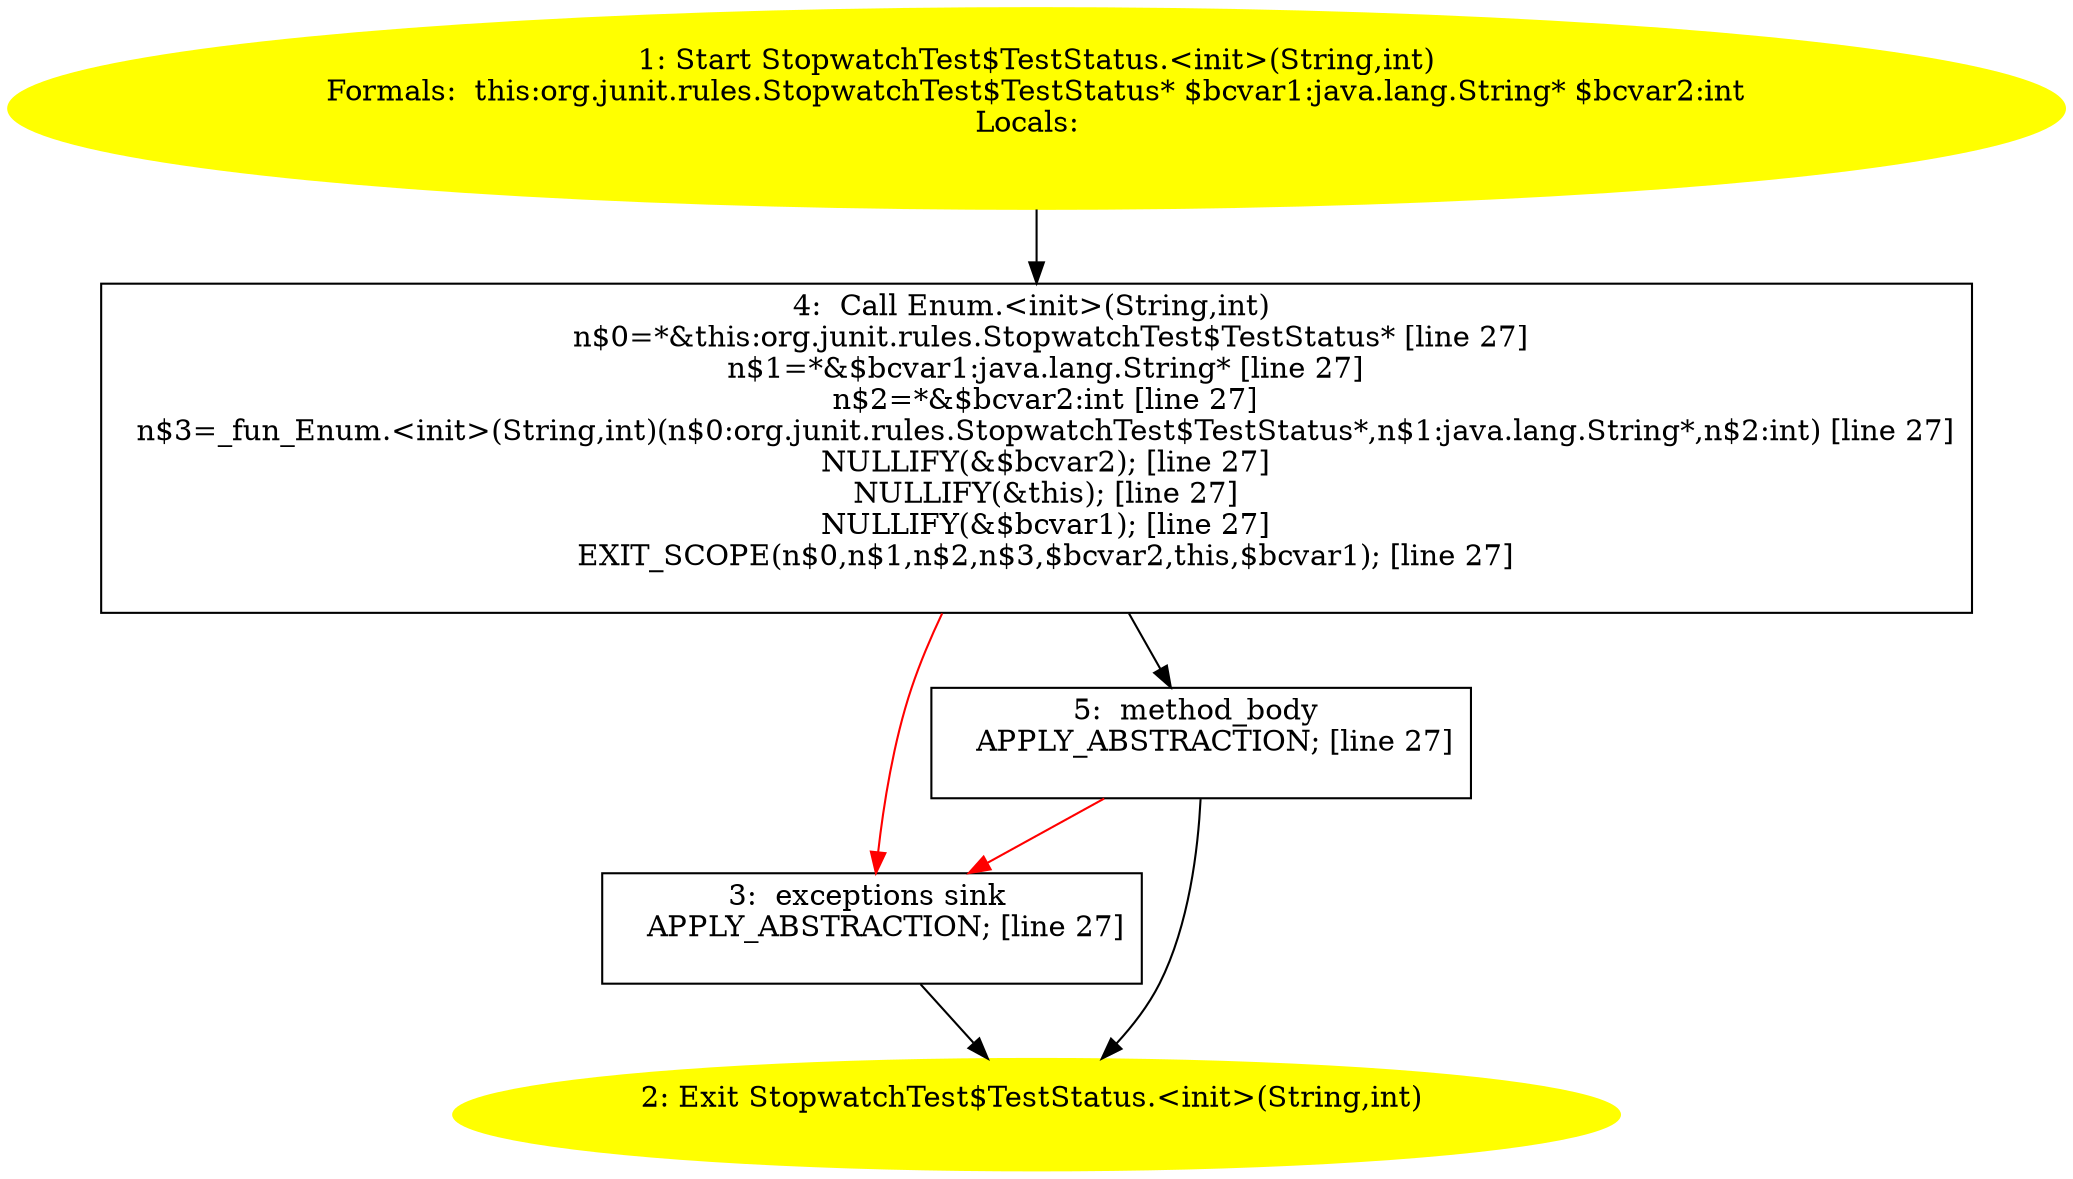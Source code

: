 /* @generated */
digraph cfg {
"org.junit.rules.StopwatchTest$TestStatus.<init>(java.lang.String,int).78b8328701eb1b4c745b16ad4a472d8d_1" [label="1: Start StopwatchTest$TestStatus.<init>(String,int)\nFormals:  this:org.junit.rules.StopwatchTest$TestStatus* $bcvar1:java.lang.String* $bcvar2:int\nLocals:  \n  " color=yellow style=filled]
	

	 "org.junit.rules.StopwatchTest$TestStatus.<init>(java.lang.String,int).78b8328701eb1b4c745b16ad4a472d8d_1" -> "org.junit.rules.StopwatchTest$TestStatus.<init>(java.lang.String,int).78b8328701eb1b4c745b16ad4a472d8d_4" ;
"org.junit.rules.StopwatchTest$TestStatus.<init>(java.lang.String,int).78b8328701eb1b4c745b16ad4a472d8d_2" [label="2: Exit StopwatchTest$TestStatus.<init>(String,int) \n  " color=yellow style=filled]
	

"org.junit.rules.StopwatchTest$TestStatus.<init>(java.lang.String,int).78b8328701eb1b4c745b16ad4a472d8d_3" [label="3:  exceptions sink \n   APPLY_ABSTRACTION; [line 27]\n " shape="box"]
	

	 "org.junit.rules.StopwatchTest$TestStatus.<init>(java.lang.String,int).78b8328701eb1b4c745b16ad4a472d8d_3" -> "org.junit.rules.StopwatchTest$TestStatus.<init>(java.lang.String,int).78b8328701eb1b4c745b16ad4a472d8d_2" ;
"org.junit.rules.StopwatchTest$TestStatus.<init>(java.lang.String,int).78b8328701eb1b4c745b16ad4a472d8d_4" [label="4:  Call Enum.<init>(String,int) \n   n$0=*&this:org.junit.rules.StopwatchTest$TestStatus* [line 27]\n  n$1=*&$bcvar1:java.lang.String* [line 27]\n  n$2=*&$bcvar2:int [line 27]\n  n$3=_fun_Enum.<init>(String,int)(n$0:org.junit.rules.StopwatchTest$TestStatus*,n$1:java.lang.String*,n$2:int) [line 27]\n  NULLIFY(&$bcvar2); [line 27]\n  NULLIFY(&this); [line 27]\n  NULLIFY(&$bcvar1); [line 27]\n  EXIT_SCOPE(n$0,n$1,n$2,n$3,$bcvar2,this,$bcvar1); [line 27]\n " shape="box"]
	

	 "org.junit.rules.StopwatchTest$TestStatus.<init>(java.lang.String,int).78b8328701eb1b4c745b16ad4a472d8d_4" -> "org.junit.rules.StopwatchTest$TestStatus.<init>(java.lang.String,int).78b8328701eb1b4c745b16ad4a472d8d_5" ;
	 "org.junit.rules.StopwatchTest$TestStatus.<init>(java.lang.String,int).78b8328701eb1b4c745b16ad4a472d8d_4" -> "org.junit.rules.StopwatchTest$TestStatus.<init>(java.lang.String,int).78b8328701eb1b4c745b16ad4a472d8d_3" [color="red" ];
"org.junit.rules.StopwatchTest$TestStatus.<init>(java.lang.String,int).78b8328701eb1b4c745b16ad4a472d8d_5" [label="5:  method_body \n   APPLY_ABSTRACTION; [line 27]\n " shape="box"]
	

	 "org.junit.rules.StopwatchTest$TestStatus.<init>(java.lang.String,int).78b8328701eb1b4c745b16ad4a472d8d_5" -> "org.junit.rules.StopwatchTest$TestStatus.<init>(java.lang.String,int).78b8328701eb1b4c745b16ad4a472d8d_2" ;
	 "org.junit.rules.StopwatchTest$TestStatus.<init>(java.lang.String,int).78b8328701eb1b4c745b16ad4a472d8d_5" -> "org.junit.rules.StopwatchTest$TestStatus.<init>(java.lang.String,int).78b8328701eb1b4c745b16ad4a472d8d_3" [color="red" ];
}
